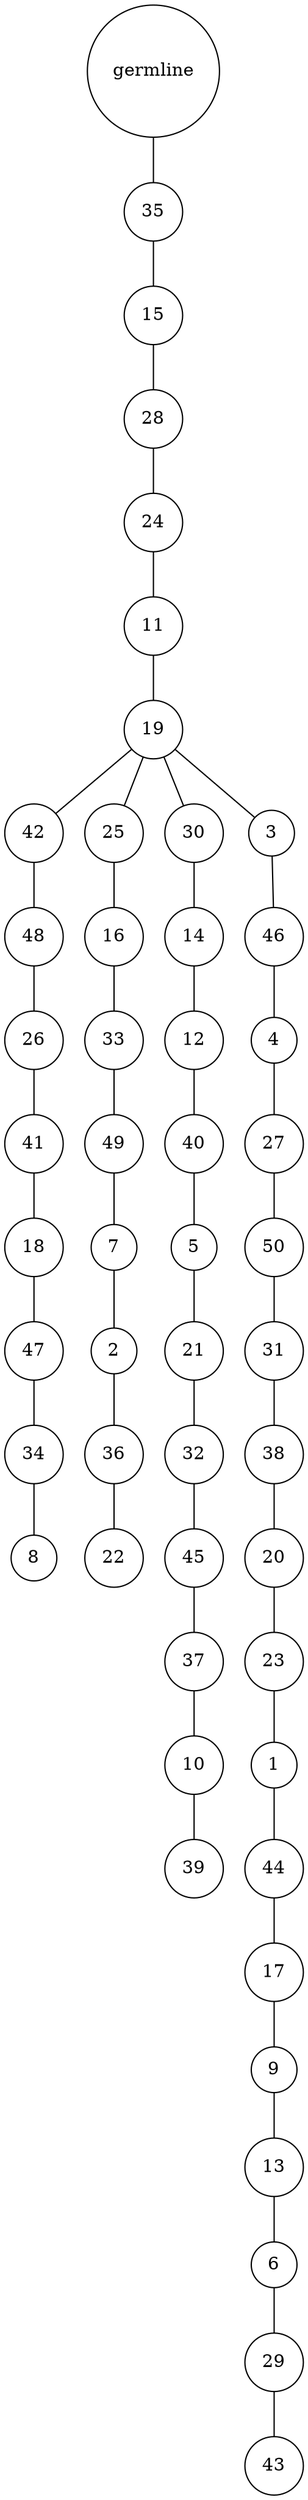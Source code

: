 graph {
	rankdir=UD;
	splines=line;
	node [shape=circle]
	"0x7f477cd67c40" [label="germline"];
	"0x7f477cd67c70" [label="35"];
	"0x7f477cd67c40" -- "0x7f477cd67c70" ;
	"0x7f477cd67ca0" [label="15"];
	"0x7f477cd67c70" -- "0x7f477cd67ca0" ;
	"0x7f477cd67cd0" [label="28"];
	"0x7f477cd67ca0" -- "0x7f477cd67cd0" ;
	"0x7f477cd67d00" [label="24"];
	"0x7f477cd67cd0" -- "0x7f477cd67d00" ;
	"0x7f477cd67d30" [label="11"];
	"0x7f477cd67d00" -- "0x7f477cd67d30" ;
	"0x7f477cd67d60" [label="19"];
	"0x7f477cd67d30" -- "0x7f477cd67d60" ;
	"0x7f477cd67d90" [label="42"];
	"0x7f477cd67d60" -- "0x7f477cd67d90" ;
	"0x7f477cd67dc0" [label="48"];
	"0x7f477cd67d90" -- "0x7f477cd67dc0" ;
	"0x7f477cd67df0" [label="26"];
	"0x7f477cd67dc0" -- "0x7f477cd67df0" ;
	"0x7f477cd67e20" [label="41"];
	"0x7f477cd67df0" -- "0x7f477cd67e20" ;
	"0x7f477cd67e50" [label="18"];
	"0x7f477cd67e20" -- "0x7f477cd67e50" ;
	"0x7f477cd67e80" [label="47"];
	"0x7f477cd67e50" -- "0x7f477cd67e80" ;
	"0x7f477cd67eb0" [label="34"];
	"0x7f477cd67e80" -- "0x7f477cd67eb0" ;
	"0x7f477cd67ee0" [label="8"];
	"0x7f477cd67eb0" -- "0x7f477cd67ee0" ;
	"0x7f477cd67f10" [label="25"];
	"0x7f477cd67d60" -- "0x7f477cd67f10" ;
	"0x7f477cd67f40" [label="16"];
	"0x7f477cd67f10" -- "0x7f477cd67f40" ;
	"0x7f477cd67f70" [label="33"];
	"0x7f477cd67f40" -- "0x7f477cd67f70" ;
	"0x7f477cd67fa0" [label="49"];
	"0x7f477cd67f70" -- "0x7f477cd67fa0" ;
	"0x7f477cd67fd0" [label="7"];
	"0x7f477cd67fa0" -- "0x7f477cd67fd0" ;
	"0x7f477ccf4040" [label="2"];
	"0x7f477cd67fd0" -- "0x7f477ccf4040" ;
	"0x7f477ccf4070" [label="36"];
	"0x7f477ccf4040" -- "0x7f477ccf4070" ;
	"0x7f477ccf40a0" [label="22"];
	"0x7f477ccf4070" -- "0x7f477ccf40a0" ;
	"0x7f477ccf40d0" [label="30"];
	"0x7f477cd67d60" -- "0x7f477ccf40d0" ;
	"0x7f477ccf4100" [label="14"];
	"0x7f477ccf40d0" -- "0x7f477ccf4100" ;
	"0x7f477ccf4130" [label="12"];
	"0x7f477ccf4100" -- "0x7f477ccf4130" ;
	"0x7f477ccf4160" [label="40"];
	"0x7f477ccf4130" -- "0x7f477ccf4160" ;
	"0x7f477ccf4190" [label="5"];
	"0x7f477ccf4160" -- "0x7f477ccf4190" ;
	"0x7f477ccf41c0" [label="21"];
	"0x7f477ccf4190" -- "0x7f477ccf41c0" ;
	"0x7f477ccf41f0" [label="32"];
	"0x7f477ccf41c0" -- "0x7f477ccf41f0" ;
	"0x7f477ccf4220" [label="45"];
	"0x7f477ccf41f0" -- "0x7f477ccf4220" ;
	"0x7f477ccf4250" [label="37"];
	"0x7f477ccf4220" -- "0x7f477ccf4250" ;
	"0x7f477ccf4280" [label="10"];
	"0x7f477ccf4250" -- "0x7f477ccf4280" ;
	"0x7f477ccf42b0" [label="39"];
	"0x7f477ccf4280" -- "0x7f477ccf42b0" ;
	"0x7f477ccf42e0" [label="3"];
	"0x7f477cd67d60" -- "0x7f477ccf42e0" ;
	"0x7f477ccf4310" [label="46"];
	"0x7f477ccf42e0" -- "0x7f477ccf4310" ;
	"0x7f477ccf4340" [label="4"];
	"0x7f477ccf4310" -- "0x7f477ccf4340" ;
	"0x7f477ccf4370" [label="27"];
	"0x7f477ccf4340" -- "0x7f477ccf4370" ;
	"0x7f477ccf43a0" [label="50"];
	"0x7f477ccf4370" -- "0x7f477ccf43a0" ;
	"0x7f477ccf43d0" [label="31"];
	"0x7f477ccf43a0" -- "0x7f477ccf43d0" ;
	"0x7f477ccf4400" [label="38"];
	"0x7f477ccf43d0" -- "0x7f477ccf4400" ;
	"0x7f477ccf4430" [label="20"];
	"0x7f477ccf4400" -- "0x7f477ccf4430" ;
	"0x7f477ccf4460" [label="23"];
	"0x7f477ccf4430" -- "0x7f477ccf4460" ;
	"0x7f477ccf4490" [label="1"];
	"0x7f477ccf4460" -- "0x7f477ccf4490" ;
	"0x7f477ccf44c0" [label="44"];
	"0x7f477ccf4490" -- "0x7f477ccf44c0" ;
	"0x7f477ccf44f0" [label="17"];
	"0x7f477ccf44c0" -- "0x7f477ccf44f0" ;
	"0x7f477ccf4520" [label="9"];
	"0x7f477ccf44f0" -- "0x7f477ccf4520" ;
	"0x7f477ccf4550" [label="13"];
	"0x7f477ccf4520" -- "0x7f477ccf4550" ;
	"0x7f477ccf4580" [label="6"];
	"0x7f477ccf4550" -- "0x7f477ccf4580" ;
	"0x7f477ccf45b0" [label="29"];
	"0x7f477ccf4580" -- "0x7f477ccf45b0" ;
	"0x7f477ccf45e0" [label="43"];
	"0x7f477ccf45b0" -- "0x7f477ccf45e0" ;
}
